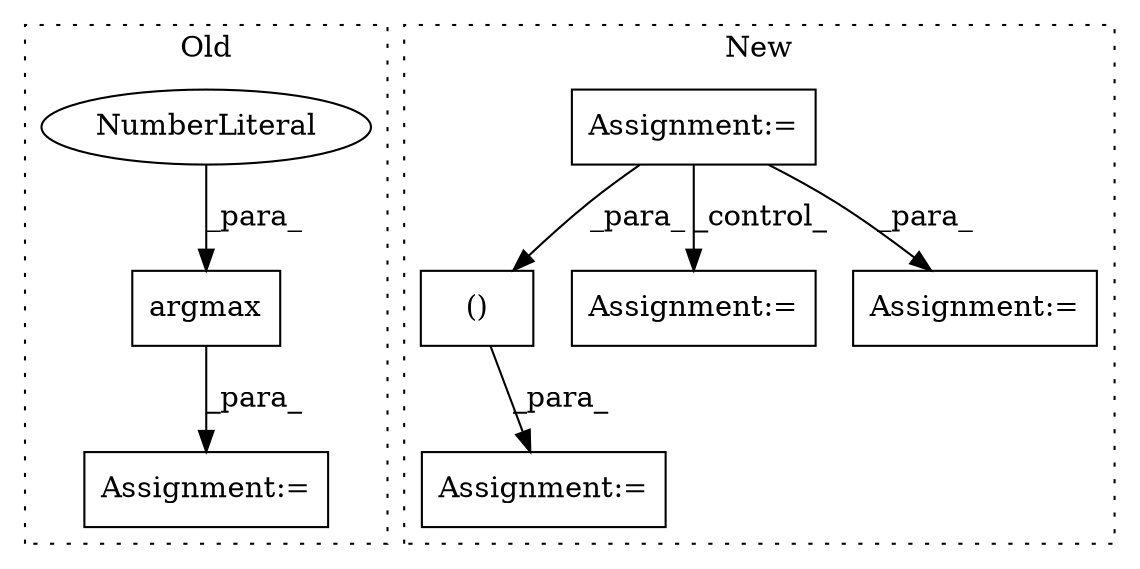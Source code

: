 digraph G {
subgraph cluster0 {
1 [label="argmax" a="32" s="7052,7066" l="7,1" shape="box"];
3 [label="Assignment:=" a="7" s="6987" l="1" shape="box"];
5 [label="NumberLiteral" a="34" s="7065" l="1" shape="ellipse"];
label = "Old";
style="dotted";
}
subgraph cluster1 {
2 [label="()" a="106" s="7778" l="38" shape="box"];
4 [label="Assignment:=" a="7" s="7759" l="1" shape="box"];
6 [label="Assignment:=" a="7" s="7710" l="1" shape="box"];
7 [label="Assignment:=" a="7" s="8180" l="1" shape="box"];
8 [label="Assignment:=" a="7" s="7908" l="1" shape="box"];
label = "New";
style="dotted";
}
1 -> 3 [label="_para_"];
2 -> 4 [label="_para_"];
5 -> 1 [label="_para_"];
6 -> 2 [label="_para_"];
6 -> 7 [label="_control_"];
6 -> 8 [label="_para_"];
}
